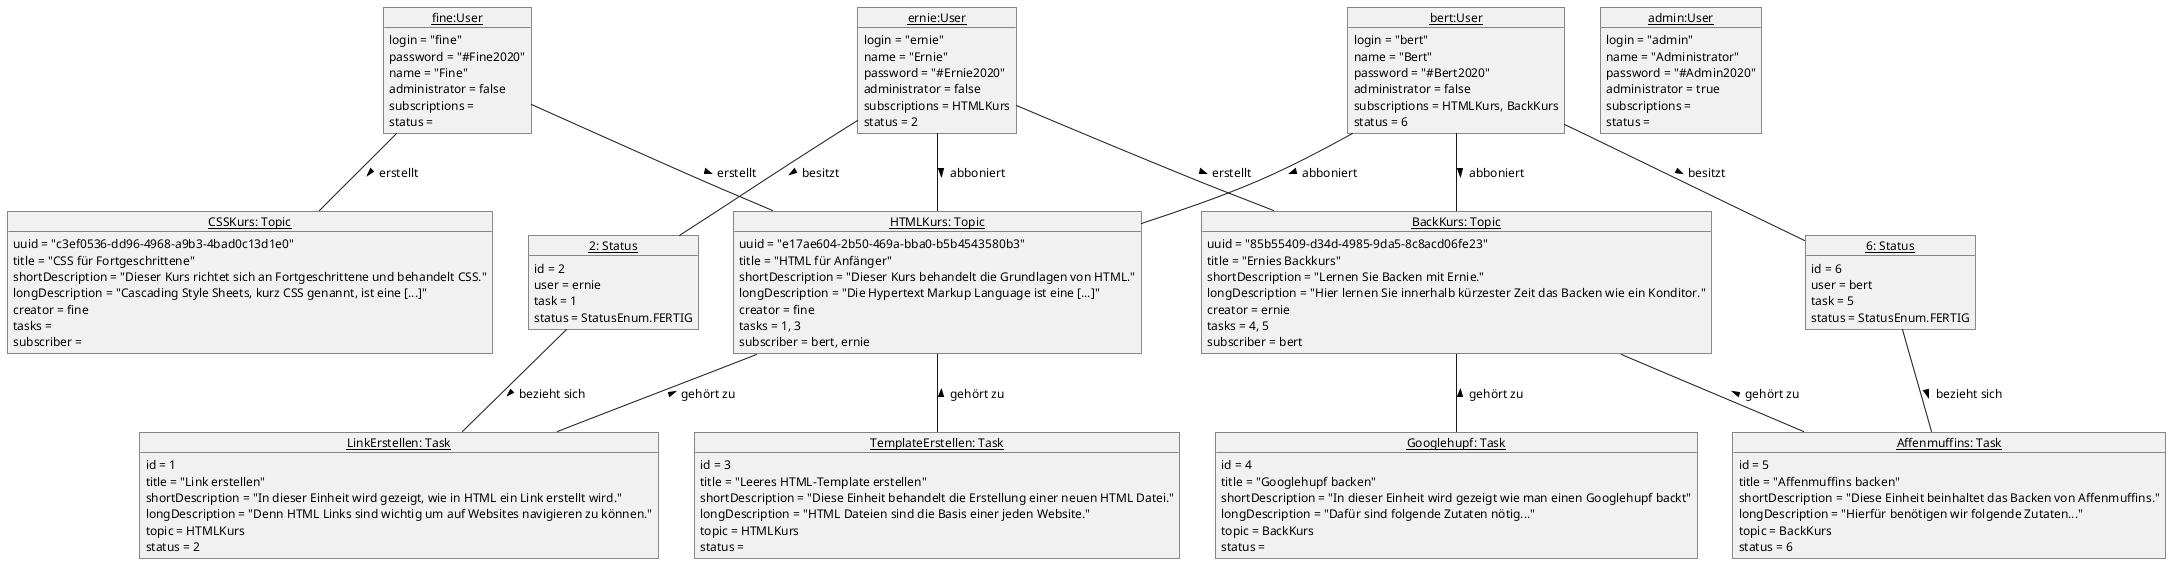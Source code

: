 @startuml

' Layout
skinparam classAttributeIconSize 0
skinparam monochrome true
skinparam shadowing false
skinparam DefaultFontName arial
skinparam DefaultFontSize 12
skinparam ClassFontStyle bold

'User
object "<u>fine:User</u>" as fine{
    login = "fine"
    password = "#Fine2020"
    name = "Fine"
    administrator = false
    subscriptions = 
    status = 
}
object "<u>ernie:User</u>" as ernie{
    login = "ernie"
    name = "Ernie"
    password = "#Ernie2020"
    administrator = false
    subscriptions = HTMLKurs
    status = 2
}
object "<u>bert:User</u>" as bert{
    login = "bert"
    name = "Bert"
    password = "#Bert2020"
    administrator = false
    subscriptions = HTMLKurs, BackKurs
    status = 6
}
object "<u>admin:User</u>" as admin{
    login = "admin"
    name = "Administrator"
    password = "#Admin2020"
    administrator = true
    subscriptions = 
    status = 
}

'Topics
object "<u>HTMLKurs: Topic</u>" as HTMLKurs{
	uuid = "e17ae604-2b50-469a-bba0-b5b4543580b3"
    title = "HTML für Anfänger"
    shortDescription = "Dieser Kurs behandelt die Grundlagen von HTML."
    longDescription = "Die Hypertext Markup Language ist eine [...]"
    creator = fine
    tasks = 1, 3
    subscriber = bert, ernie

}
object "<u>CSSKurs: Topic</u>" as CSSKurs{
	uuid = "c3ef0536-dd96-4968-a9b3-4bad0c13d1e0"
    title = "CSS für Fortgeschrittene"
    shortDescription = "Dieser Kurs richtet sich an Fortgeschrittene und behandelt CSS."
    longDescription = "Cascading Style Sheets, kurz CSS genannt, ist eine [...]"
    creator = fine
    tasks = 
    subscriber = 
}
object "<u>BackKurs: Topic</u>" as BackKurs{
	uuid = "85b55409-d34d-4985-9da5-8c8acd06fe23"
    title = "Ernies Backkurs"
    shortDescription = "Lernen Sie Backen mit Ernie."
    longDescription = "Hier lernen Sie innerhalb kürzester Zeit das Backen wie ein Konditor."
    creator = ernie
    tasks = 4, 5
    subscriber = bert
}

'Tasks
object "<u>LinkErstellen: Task</u>" as LinkErstellen {
    id = 1
    title = "Link erstellen"
    shortDescription = "In dieser Einheit wird gezeigt, wie in HTML ein Link erstellt wird."
    longDescription = "Denn HTML Links sind wichtig um auf Websites navigieren zu können."
    topic = HTMLKurs
    status = 2
}
object "<u>TemplateErstellen: Task</u>" as HTMlErstellen {
    id = 3
    title = "Leeres HTML-Template erstellen"
    shortDescription = "Diese Einheit behandelt die Erstellung einer neuen HTML Datei."
    longDescription = "HTML Dateien sind die Basis einer jeden Website."
    topic = HTMLKurs
    status =
}
object "<u>Googlehupf: Task</u>" as Googlehupf {
    id = 4
    title = "Googlehupf backen"
    shortDescription = "In dieser Einheit wird gezeigt wie man einen Googlehupf backt"
    longDescription = "Dafür sind folgende Zutaten nötig..."
    topic = BackKurs
    status =
}
object "<u>Affenmuffins: Task</u>" as Affenmuffins {
    id = 5
    title = "Affenmuffins backen"
    shortDescription = "Diese Einheit beinhaltet das Backen von Affenmuffins."
    longDescription = "Hierfür benötigen wir folgende Zutaten..."
    topic = BackKurs
    status = 6
}

'status
object "<u>2: Status</u>" as 2{
	id = 2
	user = ernie
	task = 1
	status = StatusEnum.FERTIG
}

object "<u>6: Status</u>" as 6{
	id = 6
	user = bert
	task = 5
	status = StatusEnum.FERTIG
}

'Assoziationen
fine -- HTMLKurs :> erstellt
fine -- CSSKurs :> erstellt
ernie -- BackKurs :> erstellt

ernie -- 2 :> besitzt
bert -- 6 :> besitzt

ernie -- HTMLKurs :> abboniert
bert -- HTMLKurs :> abboniert
bert -- BackKurs :> abboniert

HTMLKurs -- LinkErstellen :< gehört zu
HTMLKurs -- HTMlErstellen :< gehört zu

6 -- Affenmuffins :> bezieht sich
2 -- LinkErstellen :> bezieht sich

BackKurs -- Googlehupf :< gehört zu
BackKurs -- Affenmuffins :< gehört zu


@enduml